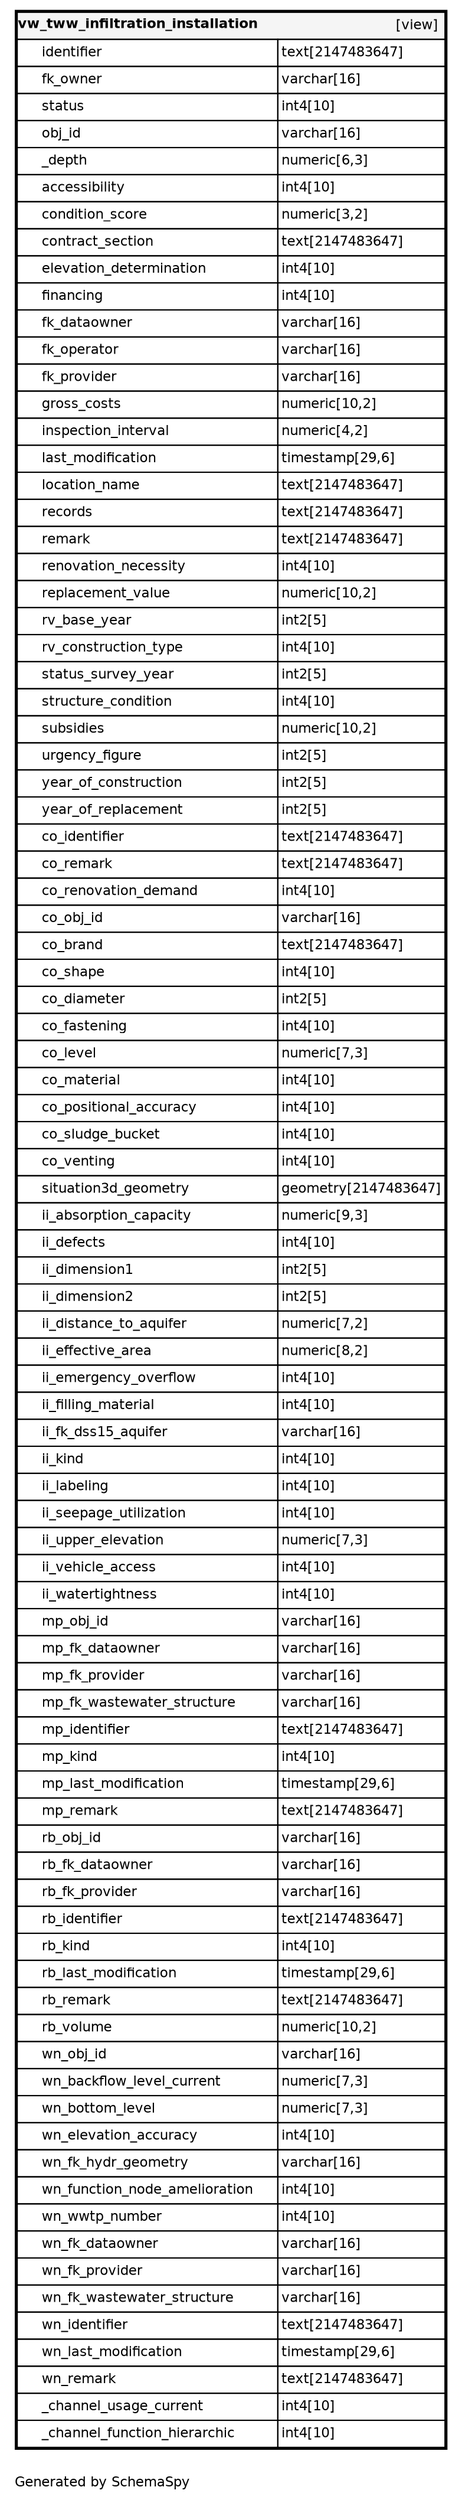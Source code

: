 digraph "oneDegreeRelationshipsDiagram" {
  graph [    rankdir="RL"    bgcolor="#ffffff"    label="\nGenerated by SchemaSpy"    labeljust="l"    nodesep="0.18"    ranksep="0.46"    fontname="Helvetica"    fontsize="11"    ration="compress"  ];  node [    fontname="Helvetica"    fontsize="11"    shape="plaintext"  ];  edge [    arrowsize="0.8"  ];
  "vw_tww_infiltration_installation" [
   label=<
    <TABLE BORDER="2" CELLBORDER="1" CELLSPACING="0" BGCOLOR="#ffffff">
      <TR><TD COLSPAN="4"  BGCOLOR="#f5f5f5"><TABLE BORDER="0" CELLSPACING="0"><TR><TD ALIGN="LEFT" FIXEDSIZE="TRUE" WIDTH="191" HEIGHT="16"><B>vw_tww_infiltration_installation</B></TD><TD ALIGN="RIGHT">[view]</TD></TR></TABLE></TD></TR>
      <TR><TD PORT="identifier" COLSPAN="2" ALIGN="LEFT"><TABLE BORDER="0" CELLSPACING="0" ALIGN="LEFT"><TR ALIGN="LEFT"><TD ALIGN="LEFT" FIXEDSIZE="TRUE" WIDTH="15" HEIGHT="16"></TD><TD ALIGN="LEFT" FIXEDSIZE="TRUE" WIDTH="191" HEIGHT="16">identifier</TD></TR></TABLE></TD><TD PORT="identifier.type" ALIGN="LEFT">text[2147483647]</TD></TR>
      <TR><TD PORT="fk_owner" COLSPAN="2" ALIGN="LEFT"><TABLE BORDER="0" CELLSPACING="0" ALIGN="LEFT"><TR ALIGN="LEFT"><TD ALIGN="LEFT" FIXEDSIZE="TRUE" WIDTH="15" HEIGHT="16"></TD><TD ALIGN="LEFT" FIXEDSIZE="TRUE" WIDTH="191" HEIGHT="16">fk_owner</TD></TR></TABLE></TD><TD PORT="fk_owner.type" ALIGN="LEFT">varchar[16]</TD></TR>
      <TR><TD PORT="status" COLSPAN="2" ALIGN="LEFT"><TABLE BORDER="0" CELLSPACING="0" ALIGN="LEFT"><TR ALIGN="LEFT"><TD ALIGN="LEFT" FIXEDSIZE="TRUE" WIDTH="15" HEIGHT="16"></TD><TD ALIGN="LEFT" FIXEDSIZE="TRUE" WIDTH="191" HEIGHT="16">status</TD></TR></TABLE></TD><TD PORT="status.type" ALIGN="LEFT">int4[10]</TD></TR>
      <TR><TD PORT="obj_id" COLSPAN="2" ALIGN="LEFT"><TABLE BORDER="0" CELLSPACING="0" ALIGN="LEFT"><TR ALIGN="LEFT"><TD ALIGN="LEFT" FIXEDSIZE="TRUE" WIDTH="15" HEIGHT="16"></TD><TD ALIGN="LEFT" FIXEDSIZE="TRUE" WIDTH="191" HEIGHT="16">obj_id</TD></TR></TABLE></TD><TD PORT="obj_id.type" ALIGN="LEFT">varchar[16]</TD></TR>
      <TR><TD PORT="_depth" COLSPAN="2" ALIGN="LEFT"><TABLE BORDER="0" CELLSPACING="0" ALIGN="LEFT"><TR ALIGN="LEFT"><TD ALIGN="LEFT" FIXEDSIZE="TRUE" WIDTH="15" HEIGHT="16"></TD><TD ALIGN="LEFT" FIXEDSIZE="TRUE" WIDTH="191" HEIGHT="16">_depth</TD></TR></TABLE></TD><TD PORT="_depth.type" ALIGN="LEFT">numeric[6,3]</TD></TR>
      <TR><TD PORT="accessibility" COLSPAN="2" ALIGN="LEFT"><TABLE BORDER="0" CELLSPACING="0" ALIGN="LEFT"><TR ALIGN="LEFT"><TD ALIGN="LEFT" FIXEDSIZE="TRUE" WIDTH="15" HEIGHT="16"></TD><TD ALIGN="LEFT" FIXEDSIZE="TRUE" WIDTH="191" HEIGHT="16">accessibility</TD></TR></TABLE></TD><TD PORT="accessibility.type" ALIGN="LEFT">int4[10]</TD></TR>
      <TR><TD PORT="condition_score" COLSPAN="2" ALIGN="LEFT"><TABLE BORDER="0" CELLSPACING="0" ALIGN="LEFT"><TR ALIGN="LEFT"><TD ALIGN="LEFT" FIXEDSIZE="TRUE" WIDTH="15" HEIGHT="16"></TD><TD ALIGN="LEFT" FIXEDSIZE="TRUE" WIDTH="191" HEIGHT="16">condition_score</TD></TR></TABLE></TD><TD PORT="condition_score.type" ALIGN="LEFT">numeric[3,2]</TD></TR>
      <TR><TD PORT="contract_section" COLSPAN="2" ALIGN="LEFT"><TABLE BORDER="0" CELLSPACING="0" ALIGN="LEFT"><TR ALIGN="LEFT"><TD ALIGN="LEFT" FIXEDSIZE="TRUE" WIDTH="15" HEIGHT="16"></TD><TD ALIGN="LEFT" FIXEDSIZE="TRUE" WIDTH="191" HEIGHT="16">contract_section</TD></TR></TABLE></TD><TD PORT="contract_section.type" ALIGN="LEFT">text[2147483647]</TD></TR>
      <TR><TD PORT="elevation_determination" COLSPAN="2" ALIGN="LEFT"><TABLE BORDER="0" CELLSPACING="0" ALIGN="LEFT"><TR ALIGN="LEFT"><TD ALIGN="LEFT" FIXEDSIZE="TRUE" WIDTH="15" HEIGHT="16"></TD><TD ALIGN="LEFT" FIXEDSIZE="TRUE" WIDTH="191" HEIGHT="16">elevation_determination</TD></TR></TABLE></TD><TD PORT="elevation_determination.type" ALIGN="LEFT">int4[10]</TD></TR>
      <TR><TD PORT="financing" COLSPAN="2" ALIGN="LEFT"><TABLE BORDER="0" CELLSPACING="0" ALIGN="LEFT"><TR ALIGN="LEFT"><TD ALIGN="LEFT" FIXEDSIZE="TRUE" WIDTH="15" HEIGHT="16"></TD><TD ALIGN="LEFT" FIXEDSIZE="TRUE" WIDTH="191" HEIGHT="16">financing</TD></TR></TABLE></TD><TD PORT="financing.type" ALIGN="LEFT">int4[10]</TD></TR>
      <TR><TD PORT="fk_dataowner" COLSPAN="2" ALIGN="LEFT"><TABLE BORDER="0" CELLSPACING="0" ALIGN="LEFT"><TR ALIGN="LEFT"><TD ALIGN="LEFT" FIXEDSIZE="TRUE" WIDTH="15" HEIGHT="16"></TD><TD ALIGN="LEFT" FIXEDSIZE="TRUE" WIDTH="191" HEIGHT="16">fk_dataowner</TD></TR></TABLE></TD><TD PORT="fk_dataowner.type" ALIGN="LEFT">varchar[16]</TD></TR>
      <TR><TD PORT="fk_operator" COLSPAN="2" ALIGN="LEFT"><TABLE BORDER="0" CELLSPACING="0" ALIGN="LEFT"><TR ALIGN="LEFT"><TD ALIGN="LEFT" FIXEDSIZE="TRUE" WIDTH="15" HEIGHT="16"></TD><TD ALIGN="LEFT" FIXEDSIZE="TRUE" WIDTH="191" HEIGHT="16">fk_operator</TD></TR></TABLE></TD><TD PORT="fk_operator.type" ALIGN="LEFT">varchar[16]</TD></TR>
      <TR><TD PORT="fk_provider" COLSPAN="2" ALIGN="LEFT"><TABLE BORDER="0" CELLSPACING="0" ALIGN="LEFT"><TR ALIGN="LEFT"><TD ALIGN="LEFT" FIXEDSIZE="TRUE" WIDTH="15" HEIGHT="16"></TD><TD ALIGN="LEFT" FIXEDSIZE="TRUE" WIDTH="191" HEIGHT="16">fk_provider</TD></TR></TABLE></TD><TD PORT="fk_provider.type" ALIGN="LEFT">varchar[16]</TD></TR>
      <TR><TD PORT="gross_costs" COLSPAN="2" ALIGN="LEFT"><TABLE BORDER="0" CELLSPACING="0" ALIGN="LEFT"><TR ALIGN="LEFT"><TD ALIGN="LEFT" FIXEDSIZE="TRUE" WIDTH="15" HEIGHT="16"></TD><TD ALIGN="LEFT" FIXEDSIZE="TRUE" WIDTH="191" HEIGHT="16">gross_costs</TD></TR></TABLE></TD><TD PORT="gross_costs.type" ALIGN="LEFT">numeric[10,2]</TD></TR>
      <TR><TD PORT="inspection_interval" COLSPAN="2" ALIGN="LEFT"><TABLE BORDER="0" CELLSPACING="0" ALIGN="LEFT"><TR ALIGN="LEFT"><TD ALIGN="LEFT" FIXEDSIZE="TRUE" WIDTH="15" HEIGHT="16"></TD><TD ALIGN="LEFT" FIXEDSIZE="TRUE" WIDTH="191" HEIGHT="16">inspection_interval</TD></TR></TABLE></TD><TD PORT="inspection_interval.type" ALIGN="LEFT">numeric[4,2]</TD></TR>
      <TR><TD PORT="last_modification" COLSPAN="2" ALIGN="LEFT"><TABLE BORDER="0" CELLSPACING="0" ALIGN="LEFT"><TR ALIGN="LEFT"><TD ALIGN="LEFT" FIXEDSIZE="TRUE" WIDTH="15" HEIGHT="16"></TD><TD ALIGN="LEFT" FIXEDSIZE="TRUE" WIDTH="191" HEIGHT="16">last_modification</TD></TR></TABLE></TD><TD PORT="last_modification.type" ALIGN="LEFT">timestamp[29,6]</TD></TR>
      <TR><TD PORT="location_name" COLSPAN="2" ALIGN="LEFT"><TABLE BORDER="0" CELLSPACING="0" ALIGN="LEFT"><TR ALIGN="LEFT"><TD ALIGN="LEFT" FIXEDSIZE="TRUE" WIDTH="15" HEIGHT="16"></TD><TD ALIGN="LEFT" FIXEDSIZE="TRUE" WIDTH="191" HEIGHT="16">location_name</TD></TR></TABLE></TD><TD PORT="location_name.type" ALIGN="LEFT">text[2147483647]</TD></TR>
      <TR><TD PORT="records" COLSPAN="2" ALIGN="LEFT"><TABLE BORDER="0" CELLSPACING="0" ALIGN="LEFT"><TR ALIGN="LEFT"><TD ALIGN="LEFT" FIXEDSIZE="TRUE" WIDTH="15" HEIGHT="16"></TD><TD ALIGN="LEFT" FIXEDSIZE="TRUE" WIDTH="191" HEIGHT="16">records</TD></TR></TABLE></TD><TD PORT="records.type" ALIGN="LEFT">text[2147483647]</TD></TR>
      <TR><TD PORT="remark" COLSPAN="2" ALIGN="LEFT"><TABLE BORDER="0" CELLSPACING="0" ALIGN="LEFT"><TR ALIGN="LEFT"><TD ALIGN="LEFT" FIXEDSIZE="TRUE" WIDTH="15" HEIGHT="16"></TD><TD ALIGN="LEFT" FIXEDSIZE="TRUE" WIDTH="191" HEIGHT="16">remark</TD></TR></TABLE></TD><TD PORT="remark.type" ALIGN="LEFT">text[2147483647]</TD></TR>
      <TR><TD PORT="renovation_necessity" COLSPAN="2" ALIGN="LEFT"><TABLE BORDER="0" CELLSPACING="0" ALIGN="LEFT"><TR ALIGN="LEFT"><TD ALIGN="LEFT" FIXEDSIZE="TRUE" WIDTH="15" HEIGHT="16"></TD><TD ALIGN="LEFT" FIXEDSIZE="TRUE" WIDTH="191" HEIGHT="16">renovation_necessity</TD></TR></TABLE></TD><TD PORT="renovation_necessity.type" ALIGN="LEFT">int4[10]</TD></TR>
      <TR><TD PORT="replacement_value" COLSPAN="2" ALIGN="LEFT"><TABLE BORDER="0" CELLSPACING="0" ALIGN="LEFT"><TR ALIGN="LEFT"><TD ALIGN="LEFT" FIXEDSIZE="TRUE" WIDTH="15" HEIGHT="16"></TD><TD ALIGN="LEFT" FIXEDSIZE="TRUE" WIDTH="191" HEIGHT="16">replacement_value</TD></TR></TABLE></TD><TD PORT="replacement_value.type" ALIGN="LEFT">numeric[10,2]</TD></TR>
      <TR><TD PORT="rv_base_year" COLSPAN="2" ALIGN="LEFT"><TABLE BORDER="0" CELLSPACING="0" ALIGN="LEFT"><TR ALIGN="LEFT"><TD ALIGN="LEFT" FIXEDSIZE="TRUE" WIDTH="15" HEIGHT="16"></TD><TD ALIGN="LEFT" FIXEDSIZE="TRUE" WIDTH="191" HEIGHT="16">rv_base_year</TD></TR></TABLE></TD><TD PORT="rv_base_year.type" ALIGN="LEFT">int2[5]</TD></TR>
      <TR><TD PORT="rv_construction_type" COLSPAN="2" ALIGN="LEFT"><TABLE BORDER="0" CELLSPACING="0" ALIGN="LEFT"><TR ALIGN="LEFT"><TD ALIGN="LEFT" FIXEDSIZE="TRUE" WIDTH="15" HEIGHT="16"></TD><TD ALIGN="LEFT" FIXEDSIZE="TRUE" WIDTH="191" HEIGHT="16">rv_construction_type</TD></TR></TABLE></TD><TD PORT="rv_construction_type.type" ALIGN="LEFT">int4[10]</TD></TR>
      <TR><TD PORT="status_survey_year" COLSPAN="2" ALIGN="LEFT"><TABLE BORDER="0" CELLSPACING="0" ALIGN="LEFT"><TR ALIGN="LEFT"><TD ALIGN="LEFT" FIXEDSIZE="TRUE" WIDTH="15" HEIGHT="16"></TD><TD ALIGN="LEFT" FIXEDSIZE="TRUE" WIDTH="191" HEIGHT="16">status_survey_year</TD></TR></TABLE></TD><TD PORT="status_survey_year.type" ALIGN="LEFT">int2[5]</TD></TR>
      <TR><TD PORT="structure_condition" COLSPAN="2" ALIGN="LEFT"><TABLE BORDER="0" CELLSPACING="0" ALIGN="LEFT"><TR ALIGN="LEFT"><TD ALIGN="LEFT" FIXEDSIZE="TRUE" WIDTH="15" HEIGHT="16"></TD><TD ALIGN="LEFT" FIXEDSIZE="TRUE" WIDTH="191" HEIGHT="16">structure_condition</TD></TR></TABLE></TD><TD PORT="structure_condition.type" ALIGN="LEFT">int4[10]</TD></TR>
      <TR><TD PORT="subsidies" COLSPAN="2" ALIGN="LEFT"><TABLE BORDER="0" CELLSPACING="0" ALIGN="LEFT"><TR ALIGN="LEFT"><TD ALIGN="LEFT" FIXEDSIZE="TRUE" WIDTH="15" HEIGHT="16"></TD><TD ALIGN="LEFT" FIXEDSIZE="TRUE" WIDTH="191" HEIGHT="16">subsidies</TD></TR></TABLE></TD><TD PORT="subsidies.type" ALIGN="LEFT">numeric[10,2]</TD></TR>
      <TR><TD PORT="urgency_figure" COLSPAN="2" ALIGN="LEFT"><TABLE BORDER="0" CELLSPACING="0" ALIGN="LEFT"><TR ALIGN="LEFT"><TD ALIGN="LEFT" FIXEDSIZE="TRUE" WIDTH="15" HEIGHT="16"></TD><TD ALIGN="LEFT" FIXEDSIZE="TRUE" WIDTH="191" HEIGHT="16">urgency_figure</TD></TR></TABLE></TD><TD PORT="urgency_figure.type" ALIGN="LEFT">int2[5]</TD></TR>
      <TR><TD PORT="year_of_construction" COLSPAN="2" ALIGN="LEFT"><TABLE BORDER="0" CELLSPACING="0" ALIGN="LEFT"><TR ALIGN="LEFT"><TD ALIGN="LEFT" FIXEDSIZE="TRUE" WIDTH="15" HEIGHT="16"></TD><TD ALIGN="LEFT" FIXEDSIZE="TRUE" WIDTH="191" HEIGHT="16">year_of_construction</TD></TR></TABLE></TD><TD PORT="year_of_construction.type" ALIGN="LEFT">int2[5]</TD></TR>
      <TR><TD PORT="year_of_replacement" COLSPAN="2" ALIGN="LEFT"><TABLE BORDER="0" CELLSPACING="0" ALIGN="LEFT"><TR ALIGN="LEFT"><TD ALIGN="LEFT" FIXEDSIZE="TRUE" WIDTH="15" HEIGHT="16"></TD><TD ALIGN="LEFT" FIXEDSIZE="TRUE" WIDTH="191" HEIGHT="16">year_of_replacement</TD></TR></TABLE></TD><TD PORT="year_of_replacement.type" ALIGN="LEFT">int2[5]</TD></TR>
      <TR><TD PORT="co_identifier" COLSPAN="2" ALIGN="LEFT"><TABLE BORDER="0" CELLSPACING="0" ALIGN="LEFT"><TR ALIGN="LEFT"><TD ALIGN="LEFT" FIXEDSIZE="TRUE" WIDTH="15" HEIGHT="16"></TD><TD ALIGN="LEFT" FIXEDSIZE="TRUE" WIDTH="191" HEIGHT="16">co_identifier</TD></TR></TABLE></TD><TD PORT="co_identifier.type" ALIGN="LEFT">text[2147483647]</TD></TR>
      <TR><TD PORT="co_remark" COLSPAN="2" ALIGN="LEFT"><TABLE BORDER="0" CELLSPACING="0" ALIGN="LEFT"><TR ALIGN="LEFT"><TD ALIGN="LEFT" FIXEDSIZE="TRUE" WIDTH="15" HEIGHT="16"></TD><TD ALIGN="LEFT" FIXEDSIZE="TRUE" WIDTH="191" HEIGHT="16">co_remark</TD></TR></TABLE></TD><TD PORT="co_remark.type" ALIGN="LEFT">text[2147483647]</TD></TR>
      <TR><TD PORT="co_renovation_demand" COLSPAN="2" ALIGN="LEFT"><TABLE BORDER="0" CELLSPACING="0" ALIGN="LEFT"><TR ALIGN="LEFT"><TD ALIGN="LEFT" FIXEDSIZE="TRUE" WIDTH="15" HEIGHT="16"></TD><TD ALIGN="LEFT" FIXEDSIZE="TRUE" WIDTH="191" HEIGHT="16">co_renovation_demand</TD></TR></TABLE></TD><TD PORT="co_renovation_demand.type" ALIGN="LEFT">int4[10]</TD></TR>
      <TR><TD PORT="co_obj_id" COLSPAN="2" ALIGN="LEFT"><TABLE BORDER="0" CELLSPACING="0" ALIGN="LEFT"><TR ALIGN="LEFT"><TD ALIGN="LEFT" FIXEDSIZE="TRUE" WIDTH="15" HEIGHT="16"></TD><TD ALIGN="LEFT" FIXEDSIZE="TRUE" WIDTH="191" HEIGHT="16">co_obj_id</TD></TR></TABLE></TD><TD PORT="co_obj_id.type" ALIGN="LEFT">varchar[16]</TD></TR>
      <TR><TD PORT="co_brand" COLSPAN="2" ALIGN="LEFT"><TABLE BORDER="0" CELLSPACING="0" ALIGN="LEFT"><TR ALIGN="LEFT"><TD ALIGN="LEFT" FIXEDSIZE="TRUE" WIDTH="15" HEIGHT="16"></TD><TD ALIGN="LEFT" FIXEDSIZE="TRUE" WIDTH="191" HEIGHT="16">co_brand</TD></TR></TABLE></TD><TD PORT="co_brand.type" ALIGN="LEFT">text[2147483647]</TD></TR>
      <TR><TD PORT="co_shape" COLSPAN="2" ALIGN="LEFT"><TABLE BORDER="0" CELLSPACING="0" ALIGN="LEFT"><TR ALIGN="LEFT"><TD ALIGN="LEFT" FIXEDSIZE="TRUE" WIDTH="15" HEIGHT="16"></TD><TD ALIGN="LEFT" FIXEDSIZE="TRUE" WIDTH="191" HEIGHT="16">co_shape</TD></TR></TABLE></TD><TD PORT="co_shape.type" ALIGN="LEFT">int4[10]</TD></TR>
      <TR><TD PORT="co_diameter" COLSPAN="2" ALIGN="LEFT"><TABLE BORDER="0" CELLSPACING="0" ALIGN="LEFT"><TR ALIGN="LEFT"><TD ALIGN="LEFT" FIXEDSIZE="TRUE" WIDTH="15" HEIGHT="16"></TD><TD ALIGN="LEFT" FIXEDSIZE="TRUE" WIDTH="191" HEIGHT="16">co_diameter</TD></TR></TABLE></TD><TD PORT="co_diameter.type" ALIGN="LEFT">int2[5]</TD></TR>
      <TR><TD PORT="co_fastening" COLSPAN="2" ALIGN="LEFT"><TABLE BORDER="0" CELLSPACING="0" ALIGN="LEFT"><TR ALIGN="LEFT"><TD ALIGN="LEFT" FIXEDSIZE="TRUE" WIDTH="15" HEIGHT="16"></TD><TD ALIGN="LEFT" FIXEDSIZE="TRUE" WIDTH="191" HEIGHT="16">co_fastening</TD></TR></TABLE></TD><TD PORT="co_fastening.type" ALIGN="LEFT">int4[10]</TD></TR>
      <TR><TD PORT="co_level" COLSPAN="2" ALIGN="LEFT"><TABLE BORDER="0" CELLSPACING="0" ALIGN="LEFT"><TR ALIGN="LEFT"><TD ALIGN="LEFT" FIXEDSIZE="TRUE" WIDTH="15" HEIGHT="16"></TD><TD ALIGN="LEFT" FIXEDSIZE="TRUE" WIDTH="191" HEIGHT="16">co_level</TD></TR></TABLE></TD><TD PORT="co_level.type" ALIGN="LEFT">numeric[7,3]</TD></TR>
      <TR><TD PORT="co_material" COLSPAN="2" ALIGN="LEFT"><TABLE BORDER="0" CELLSPACING="0" ALIGN="LEFT"><TR ALIGN="LEFT"><TD ALIGN="LEFT" FIXEDSIZE="TRUE" WIDTH="15" HEIGHT="16"></TD><TD ALIGN="LEFT" FIXEDSIZE="TRUE" WIDTH="191" HEIGHT="16">co_material</TD></TR></TABLE></TD><TD PORT="co_material.type" ALIGN="LEFT">int4[10]</TD></TR>
      <TR><TD PORT="co_positional_accuracy" COLSPAN="2" ALIGN="LEFT"><TABLE BORDER="0" CELLSPACING="0" ALIGN="LEFT"><TR ALIGN="LEFT"><TD ALIGN="LEFT" FIXEDSIZE="TRUE" WIDTH="15" HEIGHT="16"></TD><TD ALIGN="LEFT" FIXEDSIZE="TRUE" WIDTH="191" HEIGHT="16">co_positional_accuracy</TD></TR></TABLE></TD><TD PORT="co_positional_accuracy.type" ALIGN="LEFT">int4[10]</TD></TR>
      <TR><TD PORT="co_sludge_bucket" COLSPAN="2" ALIGN="LEFT"><TABLE BORDER="0" CELLSPACING="0" ALIGN="LEFT"><TR ALIGN="LEFT"><TD ALIGN="LEFT" FIXEDSIZE="TRUE" WIDTH="15" HEIGHT="16"></TD><TD ALIGN="LEFT" FIXEDSIZE="TRUE" WIDTH="191" HEIGHT="16">co_sludge_bucket</TD></TR></TABLE></TD><TD PORT="co_sludge_bucket.type" ALIGN="LEFT">int4[10]</TD></TR>
      <TR><TD PORT="co_venting" COLSPAN="2" ALIGN="LEFT"><TABLE BORDER="0" CELLSPACING="0" ALIGN="LEFT"><TR ALIGN="LEFT"><TD ALIGN="LEFT" FIXEDSIZE="TRUE" WIDTH="15" HEIGHT="16"></TD><TD ALIGN="LEFT" FIXEDSIZE="TRUE" WIDTH="191" HEIGHT="16">co_venting</TD></TR></TABLE></TD><TD PORT="co_venting.type" ALIGN="LEFT">int4[10]</TD></TR>
      <TR><TD PORT="situation3d_geometry" COLSPAN="2" ALIGN="LEFT"><TABLE BORDER="0" CELLSPACING="0" ALIGN="LEFT"><TR ALIGN="LEFT"><TD ALIGN="LEFT" FIXEDSIZE="TRUE" WIDTH="15" HEIGHT="16"></TD><TD ALIGN="LEFT" FIXEDSIZE="TRUE" WIDTH="191" HEIGHT="16">situation3d_geometry</TD></TR></TABLE></TD><TD PORT="situation3d_geometry.type" ALIGN="LEFT">geometry[2147483647]</TD></TR>
      <TR><TD PORT="ii_absorption_capacity" COLSPAN="2" ALIGN="LEFT"><TABLE BORDER="0" CELLSPACING="0" ALIGN="LEFT"><TR ALIGN="LEFT"><TD ALIGN="LEFT" FIXEDSIZE="TRUE" WIDTH="15" HEIGHT="16"></TD><TD ALIGN="LEFT" FIXEDSIZE="TRUE" WIDTH="191" HEIGHT="16">ii_absorption_capacity</TD></TR></TABLE></TD><TD PORT="ii_absorption_capacity.type" ALIGN="LEFT">numeric[9,3]</TD></TR>
      <TR><TD PORT="ii_defects" COLSPAN="2" ALIGN="LEFT"><TABLE BORDER="0" CELLSPACING="0" ALIGN="LEFT"><TR ALIGN="LEFT"><TD ALIGN="LEFT" FIXEDSIZE="TRUE" WIDTH="15" HEIGHT="16"></TD><TD ALIGN="LEFT" FIXEDSIZE="TRUE" WIDTH="191" HEIGHT="16">ii_defects</TD></TR></TABLE></TD><TD PORT="ii_defects.type" ALIGN="LEFT">int4[10]</TD></TR>
      <TR><TD PORT="ii_dimension1" COLSPAN="2" ALIGN="LEFT"><TABLE BORDER="0" CELLSPACING="0" ALIGN="LEFT"><TR ALIGN="LEFT"><TD ALIGN="LEFT" FIXEDSIZE="TRUE" WIDTH="15" HEIGHT="16"></TD><TD ALIGN="LEFT" FIXEDSIZE="TRUE" WIDTH="191" HEIGHT="16">ii_dimension1</TD></TR></TABLE></TD><TD PORT="ii_dimension1.type" ALIGN="LEFT">int2[5]</TD></TR>
      <TR><TD PORT="ii_dimension2" COLSPAN="2" ALIGN="LEFT"><TABLE BORDER="0" CELLSPACING="0" ALIGN="LEFT"><TR ALIGN="LEFT"><TD ALIGN="LEFT" FIXEDSIZE="TRUE" WIDTH="15" HEIGHT="16"></TD><TD ALIGN="LEFT" FIXEDSIZE="TRUE" WIDTH="191" HEIGHT="16">ii_dimension2</TD></TR></TABLE></TD><TD PORT="ii_dimension2.type" ALIGN="LEFT">int2[5]</TD></TR>
      <TR><TD PORT="ii_distance_to_aquifer" COLSPAN="2" ALIGN="LEFT"><TABLE BORDER="0" CELLSPACING="0" ALIGN="LEFT"><TR ALIGN="LEFT"><TD ALIGN="LEFT" FIXEDSIZE="TRUE" WIDTH="15" HEIGHT="16"></TD><TD ALIGN="LEFT" FIXEDSIZE="TRUE" WIDTH="191" HEIGHT="16">ii_distance_to_aquifer</TD></TR></TABLE></TD><TD PORT="ii_distance_to_aquifer.type" ALIGN="LEFT">numeric[7,2]</TD></TR>
      <TR><TD PORT="ii_effective_area" COLSPAN="2" ALIGN="LEFT"><TABLE BORDER="0" CELLSPACING="0" ALIGN="LEFT"><TR ALIGN="LEFT"><TD ALIGN="LEFT" FIXEDSIZE="TRUE" WIDTH="15" HEIGHT="16"></TD><TD ALIGN="LEFT" FIXEDSIZE="TRUE" WIDTH="191" HEIGHT="16">ii_effective_area</TD></TR></TABLE></TD><TD PORT="ii_effective_area.type" ALIGN="LEFT">numeric[8,2]</TD></TR>
      <TR><TD PORT="ii_emergency_overflow" COLSPAN="2" ALIGN="LEFT"><TABLE BORDER="0" CELLSPACING="0" ALIGN="LEFT"><TR ALIGN="LEFT"><TD ALIGN="LEFT" FIXEDSIZE="TRUE" WIDTH="15" HEIGHT="16"></TD><TD ALIGN="LEFT" FIXEDSIZE="TRUE" WIDTH="191" HEIGHT="16">ii_emergency_overflow</TD></TR></TABLE></TD><TD PORT="ii_emergency_overflow.type" ALIGN="LEFT">int4[10]</TD></TR>
      <TR><TD PORT="ii_filling_material" COLSPAN="2" ALIGN="LEFT"><TABLE BORDER="0" CELLSPACING="0" ALIGN="LEFT"><TR ALIGN="LEFT"><TD ALIGN="LEFT" FIXEDSIZE="TRUE" WIDTH="15" HEIGHT="16"></TD><TD ALIGN="LEFT" FIXEDSIZE="TRUE" WIDTH="191" HEIGHT="16">ii_filling_material</TD></TR></TABLE></TD><TD PORT="ii_filling_material.type" ALIGN="LEFT">int4[10]</TD></TR>
      <TR><TD PORT="ii_fk_dss15_aquifer" COLSPAN="2" ALIGN="LEFT"><TABLE BORDER="0" CELLSPACING="0" ALIGN="LEFT"><TR ALIGN="LEFT"><TD ALIGN="LEFT" FIXEDSIZE="TRUE" WIDTH="15" HEIGHT="16"></TD><TD ALIGN="LEFT" FIXEDSIZE="TRUE" WIDTH="191" HEIGHT="16">ii_fk_dss15_aquifer</TD></TR></TABLE></TD><TD PORT="ii_fk_dss15_aquifer.type" ALIGN="LEFT">varchar[16]</TD></TR>
      <TR><TD PORT="ii_kind" COLSPAN="2" ALIGN="LEFT"><TABLE BORDER="0" CELLSPACING="0" ALIGN="LEFT"><TR ALIGN="LEFT"><TD ALIGN="LEFT" FIXEDSIZE="TRUE" WIDTH="15" HEIGHT="16"></TD><TD ALIGN="LEFT" FIXEDSIZE="TRUE" WIDTH="191" HEIGHT="16">ii_kind</TD></TR></TABLE></TD><TD PORT="ii_kind.type" ALIGN="LEFT">int4[10]</TD></TR>
      <TR><TD PORT="ii_labeling" COLSPAN="2" ALIGN="LEFT"><TABLE BORDER="0" CELLSPACING="0" ALIGN="LEFT"><TR ALIGN="LEFT"><TD ALIGN="LEFT" FIXEDSIZE="TRUE" WIDTH="15" HEIGHT="16"></TD><TD ALIGN="LEFT" FIXEDSIZE="TRUE" WIDTH="191" HEIGHT="16">ii_labeling</TD></TR></TABLE></TD><TD PORT="ii_labeling.type" ALIGN="LEFT">int4[10]</TD></TR>
      <TR><TD PORT="ii_seepage_utilization" COLSPAN="2" ALIGN="LEFT"><TABLE BORDER="0" CELLSPACING="0" ALIGN="LEFT"><TR ALIGN="LEFT"><TD ALIGN="LEFT" FIXEDSIZE="TRUE" WIDTH="15" HEIGHT="16"></TD><TD ALIGN="LEFT" FIXEDSIZE="TRUE" WIDTH="191" HEIGHT="16">ii_seepage_utilization</TD></TR></TABLE></TD><TD PORT="ii_seepage_utilization.type" ALIGN="LEFT">int4[10]</TD></TR>
      <TR><TD PORT="ii_upper_elevation" COLSPAN="2" ALIGN="LEFT"><TABLE BORDER="0" CELLSPACING="0" ALIGN="LEFT"><TR ALIGN="LEFT"><TD ALIGN="LEFT" FIXEDSIZE="TRUE" WIDTH="15" HEIGHT="16"></TD><TD ALIGN="LEFT" FIXEDSIZE="TRUE" WIDTH="191" HEIGHT="16">ii_upper_elevation</TD></TR></TABLE></TD><TD PORT="ii_upper_elevation.type" ALIGN="LEFT">numeric[7,3]</TD></TR>
      <TR><TD PORT="ii_vehicle_access" COLSPAN="2" ALIGN="LEFT"><TABLE BORDER="0" CELLSPACING="0" ALIGN="LEFT"><TR ALIGN="LEFT"><TD ALIGN="LEFT" FIXEDSIZE="TRUE" WIDTH="15" HEIGHT="16"></TD><TD ALIGN="LEFT" FIXEDSIZE="TRUE" WIDTH="191" HEIGHT="16">ii_vehicle_access</TD></TR></TABLE></TD><TD PORT="ii_vehicle_access.type" ALIGN="LEFT">int4[10]</TD></TR>
      <TR><TD PORT="ii_watertightness" COLSPAN="2" ALIGN="LEFT"><TABLE BORDER="0" CELLSPACING="0" ALIGN="LEFT"><TR ALIGN="LEFT"><TD ALIGN="LEFT" FIXEDSIZE="TRUE" WIDTH="15" HEIGHT="16"></TD><TD ALIGN="LEFT" FIXEDSIZE="TRUE" WIDTH="191" HEIGHT="16">ii_watertightness</TD></TR></TABLE></TD><TD PORT="ii_watertightness.type" ALIGN="LEFT">int4[10]</TD></TR>
      <TR><TD PORT="mp_obj_id" COLSPAN="2" ALIGN="LEFT"><TABLE BORDER="0" CELLSPACING="0" ALIGN="LEFT"><TR ALIGN="LEFT"><TD ALIGN="LEFT" FIXEDSIZE="TRUE" WIDTH="15" HEIGHT="16"></TD><TD ALIGN="LEFT" FIXEDSIZE="TRUE" WIDTH="191" HEIGHT="16">mp_obj_id</TD></TR></TABLE></TD><TD PORT="mp_obj_id.type" ALIGN="LEFT">varchar[16]</TD></TR>
      <TR><TD PORT="mp_fk_dataowner" COLSPAN="2" ALIGN="LEFT"><TABLE BORDER="0" CELLSPACING="0" ALIGN="LEFT"><TR ALIGN="LEFT"><TD ALIGN="LEFT" FIXEDSIZE="TRUE" WIDTH="15" HEIGHT="16"></TD><TD ALIGN="LEFT" FIXEDSIZE="TRUE" WIDTH="191" HEIGHT="16">mp_fk_dataowner</TD></TR></TABLE></TD><TD PORT="mp_fk_dataowner.type" ALIGN="LEFT">varchar[16]</TD></TR>
      <TR><TD PORT="mp_fk_provider" COLSPAN="2" ALIGN="LEFT"><TABLE BORDER="0" CELLSPACING="0" ALIGN="LEFT"><TR ALIGN="LEFT"><TD ALIGN="LEFT" FIXEDSIZE="TRUE" WIDTH="15" HEIGHT="16"></TD><TD ALIGN="LEFT" FIXEDSIZE="TRUE" WIDTH="191" HEIGHT="16">mp_fk_provider</TD></TR></TABLE></TD><TD PORT="mp_fk_provider.type" ALIGN="LEFT">varchar[16]</TD></TR>
      <TR><TD PORT="mp_fk_wastewater_structure" COLSPAN="2" ALIGN="LEFT"><TABLE BORDER="0" CELLSPACING="0" ALIGN="LEFT"><TR ALIGN="LEFT"><TD ALIGN="LEFT" FIXEDSIZE="TRUE" WIDTH="15" HEIGHT="16"></TD><TD ALIGN="LEFT" FIXEDSIZE="TRUE" WIDTH="191" HEIGHT="16">mp_fk_wastewater_structure</TD></TR></TABLE></TD><TD PORT="mp_fk_wastewater_structure.type" ALIGN="LEFT">varchar[16]</TD></TR>
      <TR><TD PORT="mp_identifier" COLSPAN="2" ALIGN="LEFT"><TABLE BORDER="0" CELLSPACING="0" ALIGN="LEFT"><TR ALIGN="LEFT"><TD ALIGN="LEFT" FIXEDSIZE="TRUE" WIDTH="15" HEIGHT="16"></TD><TD ALIGN="LEFT" FIXEDSIZE="TRUE" WIDTH="191" HEIGHT="16">mp_identifier</TD></TR></TABLE></TD><TD PORT="mp_identifier.type" ALIGN="LEFT">text[2147483647]</TD></TR>
      <TR><TD PORT="mp_kind" COLSPAN="2" ALIGN="LEFT"><TABLE BORDER="0" CELLSPACING="0" ALIGN="LEFT"><TR ALIGN="LEFT"><TD ALIGN="LEFT" FIXEDSIZE="TRUE" WIDTH="15" HEIGHT="16"></TD><TD ALIGN="LEFT" FIXEDSIZE="TRUE" WIDTH="191" HEIGHT="16">mp_kind</TD></TR></TABLE></TD><TD PORT="mp_kind.type" ALIGN="LEFT">int4[10]</TD></TR>
      <TR><TD PORT="mp_last_modification" COLSPAN="2" ALIGN="LEFT"><TABLE BORDER="0" CELLSPACING="0" ALIGN="LEFT"><TR ALIGN="LEFT"><TD ALIGN="LEFT" FIXEDSIZE="TRUE" WIDTH="15" HEIGHT="16"></TD><TD ALIGN="LEFT" FIXEDSIZE="TRUE" WIDTH="191" HEIGHT="16">mp_last_modification</TD></TR></TABLE></TD><TD PORT="mp_last_modification.type" ALIGN="LEFT">timestamp[29,6]</TD></TR>
      <TR><TD PORT="mp_remark" COLSPAN="2" ALIGN="LEFT"><TABLE BORDER="0" CELLSPACING="0" ALIGN="LEFT"><TR ALIGN="LEFT"><TD ALIGN="LEFT" FIXEDSIZE="TRUE" WIDTH="15" HEIGHT="16"></TD><TD ALIGN="LEFT" FIXEDSIZE="TRUE" WIDTH="191" HEIGHT="16">mp_remark</TD></TR></TABLE></TD><TD PORT="mp_remark.type" ALIGN="LEFT">text[2147483647]</TD></TR>
      <TR><TD PORT="rb_obj_id" COLSPAN="2" ALIGN="LEFT"><TABLE BORDER="0" CELLSPACING="0" ALIGN="LEFT"><TR ALIGN="LEFT"><TD ALIGN="LEFT" FIXEDSIZE="TRUE" WIDTH="15" HEIGHT="16"></TD><TD ALIGN="LEFT" FIXEDSIZE="TRUE" WIDTH="191" HEIGHT="16">rb_obj_id</TD></TR></TABLE></TD><TD PORT="rb_obj_id.type" ALIGN="LEFT">varchar[16]</TD></TR>
      <TR><TD PORT="rb_fk_dataowner" COLSPAN="2" ALIGN="LEFT"><TABLE BORDER="0" CELLSPACING="0" ALIGN="LEFT"><TR ALIGN="LEFT"><TD ALIGN="LEFT" FIXEDSIZE="TRUE" WIDTH="15" HEIGHT="16"></TD><TD ALIGN="LEFT" FIXEDSIZE="TRUE" WIDTH="191" HEIGHT="16">rb_fk_dataowner</TD></TR></TABLE></TD><TD PORT="rb_fk_dataowner.type" ALIGN="LEFT">varchar[16]</TD></TR>
      <TR><TD PORT="rb_fk_provider" COLSPAN="2" ALIGN="LEFT"><TABLE BORDER="0" CELLSPACING="0" ALIGN="LEFT"><TR ALIGN="LEFT"><TD ALIGN="LEFT" FIXEDSIZE="TRUE" WIDTH="15" HEIGHT="16"></TD><TD ALIGN="LEFT" FIXEDSIZE="TRUE" WIDTH="191" HEIGHT="16">rb_fk_provider</TD></TR></TABLE></TD><TD PORT="rb_fk_provider.type" ALIGN="LEFT">varchar[16]</TD></TR>
      <TR><TD PORT="rb_identifier" COLSPAN="2" ALIGN="LEFT"><TABLE BORDER="0" CELLSPACING="0" ALIGN="LEFT"><TR ALIGN="LEFT"><TD ALIGN="LEFT" FIXEDSIZE="TRUE" WIDTH="15" HEIGHT="16"></TD><TD ALIGN="LEFT" FIXEDSIZE="TRUE" WIDTH="191" HEIGHT="16">rb_identifier</TD></TR></TABLE></TD><TD PORT="rb_identifier.type" ALIGN="LEFT">text[2147483647]</TD></TR>
      <TR><TD PORT="rb_kind" COLSPAN="2" ALIGN="LEFT"><TABLE BORDER="0" CELLSPACING="0" ALIGN="LEFT"><TR ALIGN="LEFT"><TD ALIGN="LEFT" FIXEDSIZE="TRUE" WIDTH="15" HEIGHT="16"></TD><TD ALIGN="LEFT" FIXEDSIZE="TRUE" WIDTH="191" HEIGHT="16">rb_kind</TD></TR></TABLE></TD><TD PORT="rb_kind.type" ALIGN="LEFT">int4[10]</TD></TR>
      <TR><TD PORT="rb_last_modification" COLSPAN="2" ALIGN="LEFT"><TABLE BORDER="0" CELLSPACING="0" ALIGN="LEFT"><TR ALIGN="LEFT"><TD ALIGN="LEFT" FIXEDSIZE="TRUE" WIDTH="15" HEIGHT="16"></TD><TD ALIGN="LEFT" FIXEDSIZE="TRUE" WIDTH="191" HEIGHT="16">rb_last_modification</TD></TR></TABLE></TD><TD PORT="rb_last_modification.type" ALIGN="LEFT">timestamp[29,6]</TD></TR>
      <TR><TD PORT="rb_remark" COLSPAN="2" ALIGN="LEFT"><TABLE BORDER="0" CELLSPACING="0" ALIGN="LEFT"><TR ALIGN="LEFT"><TD ALIGN="LEFT" FIXEDSIZE="TRUE" WIDTH="15" HEIGHT="16"></TD><TD ALIGN="LEFT" FIXEDSIZE="TRUE" WIDTH="191" HEIGHT="16">rb_remark</TD></TR></TABLE></TD><TD PORT="rb_remark.type" ALIGN="LEFT">text[2147483647]</TD></TR>
      <TR><TD PORT="rb_volume" COLSPAN="2" ALIGN="LEFT"><TABLE BORDER="0" CELLSPACING="0" ALIGN="LEFT"><TR ALIGN="LEFT"><TD ALIGN="LEFT" FIXEDSIZE="TRUE" WIDTH="15" HEIGHT="16"></TD><TD ALIGN="LEFT" FIXEDSIZE="TRUE" WIDTH="191" HEIGHT="16">rb_volume</TD></TR></TABLE></TD><TD PORT="rb_volume.type" ALIGN="LEFT">numeric[10,2]</TD></TR>
      <TR><TD PORT="wn_obj_id" COLSPAN="2" ALIGN="LEFT"><TABLE BORDER="0" CELLSPACING="0" ALIGN="LEFT"><TR ALIGN="LEFT"><TD ALIGN="LEFT" FIXEDSIZE="TRUE" WIDTH="15" HEIGHT="16"></TD><TD ALIGN="LEFT" FIXEDSIZE="TRUE" WIDTH="191" HEIGHT="16">wn_obj_id</TD></TR></TABLE></TD><TD PORT="wn_obj_id.type" ALIGN="LEFT">varchar[16]</TD></TR>
      <TR><TD PORT="wn_backflow_level_current" COLSPAN="2" ALIGN="LEFT"><TABLE BORDER="0" CELLSPACING="0" ALIGN="LEFT"><TR ALIGN="LEFT"><TD ALIGN="LEFT" FIXEDSIZE="TRUE" WIDTH="15" HEIGHT="16"></TD><TD ALIGN="LEFT" FIXEDSIZE="TRUE" WIDTH="191" HEIGHT="16">wn_backflow_level_current</TD></TR></TABLE></TD><TD PORT="wn_backflow_level_current.type" ALIGN="LEFT">numeric[7,3]</TD></TR>
      <TR><TD PORT="wn_bottom_level" COLSPAN="2" ALIGN="LEFT"><TABLE BORDER="0" CELLSPACING="0" ALIGN="LEFT"><TR ALIGN="LEFT"><TD ALIGN="LEFT" FIXEDSIZE="TRUE" WIDTH="15" HEIGHT="16"></TD><TD ALIGN="LEFT" FIXEDSIZE="TRUE" WIDTH="191" HEIGHT="16">wn_bottom_level</TD></TR></TABLE></TD><TD PORT="wn_bottom_level.type" ALIGN="LEFT">numeric[7,3]</TD></TR>
      <TR><TD PORT="wn_elevation_accuracy" COLSPAN="2" ALIGN="LEFT"><TABLE BORDER="0" CELLSPACING="0" ALIGN="LEFT"><TR ALIGN="LEFT"><TD ALIGN="LEFT" FIXEDSIZE="TRUE" WIDTH="15" HEIGHT="16"></TD><TD ALIGN="LEFT" FIXEDSIZE="TRUE" WIDTH="191" HEIGHT="16">wn_elevation_accuracy</TD></TR></TABLE></TD><TD PORT="wn_elevation_accuracy.type" ALIGN="LEFT">int4[10]</TD></TR>
      <TR><TD PORT="wn_fk_hydr_geometry" COLSPAN="2" ALIGN="LEFT"><TABLE BORDER="0" CELLSPACING="0" ALIGN="LEFT"><TR ALIGN="LEFT"><TD ALIGN="LEFT" FIXEDSIZE="TRUE" WIDTH="15" HEIGHT="16"></TD><TD ALIGN="LEFT" FIXEDSIZE="TRUE" WIDTH="191" HEIGHT="16">wn_fk_hydr_geometry</TD></TR></TABLE></TD><TD PORT="wn_fk_hydr_geometry.type" ALIGN="LEFT">varchar[16]</TD></TR>
      <TR><TD PORT="wn_function_node_amelioration" COLSPAN="2" ALIGN="LEFT"><TABLE BORDER="0" CELLSPACING="0" ALIGN="LEFT"><TR ALIGN="LEFT"><TD ALIGN="LEFT" FIXEDSIZE="TRUE" WIDTH="15" HEIGHT="16"></TD><TD ALIGN="LEFT" FIXEDSIZE="TRUE" WIDTH="191" HEIGHT="16">wn_function_node_amelioration</TD></TR></TABLE></TD><TD PORT="wn_function_node_amelioration.type" ALIGN="LEFT">int4[10]</TD></TR>
      <TR><TD PORT="wn_wwtp_number" COLSPAN="2" ALIGN="LEFT"><TABLE BORDER="0" CELLSPACING="0" ALIGN="LEFT"><TR ALIGN="LEFT"><TD ALIGN="LEFT" FIXEDSIZE="TRUE" WIDTH="15" HEIGHT="16"></TD><TD ALIGN="LEFT" FIXEDSIZE="TRUE" WIDTH="191" HEIGHT="16">wn_wwtp_number</TD></TR></TABLE></TD><TD PORT="wn_wwtp_number.type" ALIGN="LEFT">int4[10]</TD></TR>
      <TR><TD PORT="wn_fk_dataowner" COLSPAN="2" ALIGN="LEFT"><TABLE BORDER="0" CELLSPACING="0" ALIGN="LEFT"><TR ALIGN="LEFT"><TD ALIGN="LEFT" FIXEDSIZE="TRUE" WIDTH="15" HEIGHT="16"></TD><TD ALIGN="LEFT" FIXEDSIZE="TRUE" WIDTH="191" HEIGHT="16">wn_fk_dataowner</TD></TR></TABLE></TD><TD PORT="wn_fk_dataowner.type" ALIGN="LEFT">varchar[16]</TD></TR>
      <TR><TD PORT="wn_fk_provider" COLSPAN="2" ALIGN="LEFT"><TABLE BORDER="0" CELLSPACING="0" ALIGN="LEFT"><TR ALIGN="LEFT"><TD ALIGN="LEFT" FIXEDSIZE="TRUE" WIDTH="15" HEIGHT="16"></TD><TD ALIGN="LEFT" FIXEDSIZE="TRUE" WIDTH="191" HEIGHT="16">wn_fk_provider</TD></TR></TABLE></TD><TD PORT="wn_fk_provider.type" ALIGN="LEFT">varchar[16]</TD></TR>
      <TR><TD PORT="wn_fk_wastewater_structure" COLSPAN="2" ALIGN="LEFT"><TABLE BORDER="0" CELLSPACING="0" ALIGN="LEFT"><TR ALIGN="LEFT"><TD ALIGN="LEFT" FIXEDSIZE="TRUE" WIDTH="15" HEIGHT="16"></TD><TD ALIGN="LEFT" FIXEDSIZE="TRUE" WIDTH="191" HEIGHT="16">wn_fk_wastewater_structure</TD></TR></TABLE></TD><TD PORT="wn_fk_wastewater_structure.type" ALIGN="LEFT">varchar[16]</TD></TR>
      <TR><TD PORT="wn_identifier" COLSPAN="2" ALIGN="LEFT"><TABLE BORDER="0" CELLSPACING="0" ALIGN="LEFT"><TR ALIGN="LEFT"><TD ALIGN="LEFT" FIXEDSIZE="TRUE" WIDTH="15" HEIGHT="16"></TD><TD ALIGN="LEFT" FIXEDSIZE="TRUE" WIDTH="191" HEIGHT="16">wn_identifier</TD></TR></TABLE></TD><TD PORT="wn_identifier.type" ALIGN="LEFT">text[2147483647]</TD></TR>
      <TR><TD PORT="wn_last_modification" COLSPAN="2" ALIGN="LEFT"><TABLE BORDER="0" CELLSPACING="0" ALIGN="LEFT"><TR ALIGN="LEFT"><TD ALIGN="LEFT" FIXEDSIZE="TRUE" WIDTH="15" HEIGHT="16"></TD><TD ALIGN="LEFT" FIXEDSIZE="TRUE" WIDTH="191" HEIGHT="16">wn_last_modification</TD></TR></TABLE></TD><TD PORT="wn_last_modification.type" ALIGN="LEFT">timestamp[29,6]</TD></TR>
      <TR><TD PORT="wn_remark" COLSPAN="2" ALIGN="LEFT"><TABLE BORDER="0" CELLSPACING="0" ALIGN="LEFT"><TR ALIGN="LEFT"><TD ALIGN="LEFT" FIXEDSIZE="TRUE" WIDTH="15" HEIGHT="16"></TD><TD ALIGN="LEFT" FIXEDSIZE="TRUE" WIDTH="191" HEIGHT="16">wn_remark</TD></TR></TABLE></TD><TD PORT="wn_remark.type" ALIGN="LEFT">text[2147483647]</TD></TR>
      <TR><TD PORT="_channel_usage_current" COLSPAN="2" ALIGN="LEFT"><TABLE BORDER="0" CELLSPACING="0" ALIGN="LEFT"><TR ALIGN="LEFT"><TD ALIGN="LEFT" FIXEDSIZE="TRUE" WIDTH="15" HEIGHT="16"></TD><TD ALIGN="LEFT" FIXEDSIZE="TRUE" WIDTH="191" HEIGHT="16">_channel_usage_current</TD></TR></TABLE></TD><TD PORT="_channel_usage_current.type" ALIGN="LEFT">int4[10]</TD></TR>
      <TR><TD PORT="_channel_function_hierarchic" COLSPAN="2" ALIGN="LEFT"><TABLE BORDER="0" CELLSPACING="0" ALIGN="LEFT"><TR ALIGN="LEFT"><TD ALIGN="LEFT" FIXEDSIZE="TRUE" WIDTH="15" HEIGHT="16"></TD><TD ALIGN="LEFT" FIXEDSIZE="TRUE" WIDTH="191" HEIGHT="16">_channel_function_hierarchic</TD></TR></TABLE></TD><TD PORT="_channel_function_hierarchic.type" ALIGN="LEFT">int4[10]</TD></TR>
    </TABLE>>
    URL="../../tables/vw_tww_infiltration_installation.html"
    target="_top"
    tooltip="vw_tww_infiltration_installation"
  ];
}
